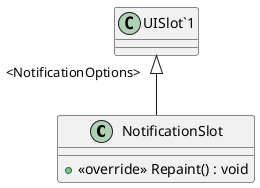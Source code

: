 @startuml
class NotificationSlot {
    + <<override>> Repaint() : void
}
"UISlot`1" "<NotificationOptions>" <|-- NotificationSlot
@enduml
